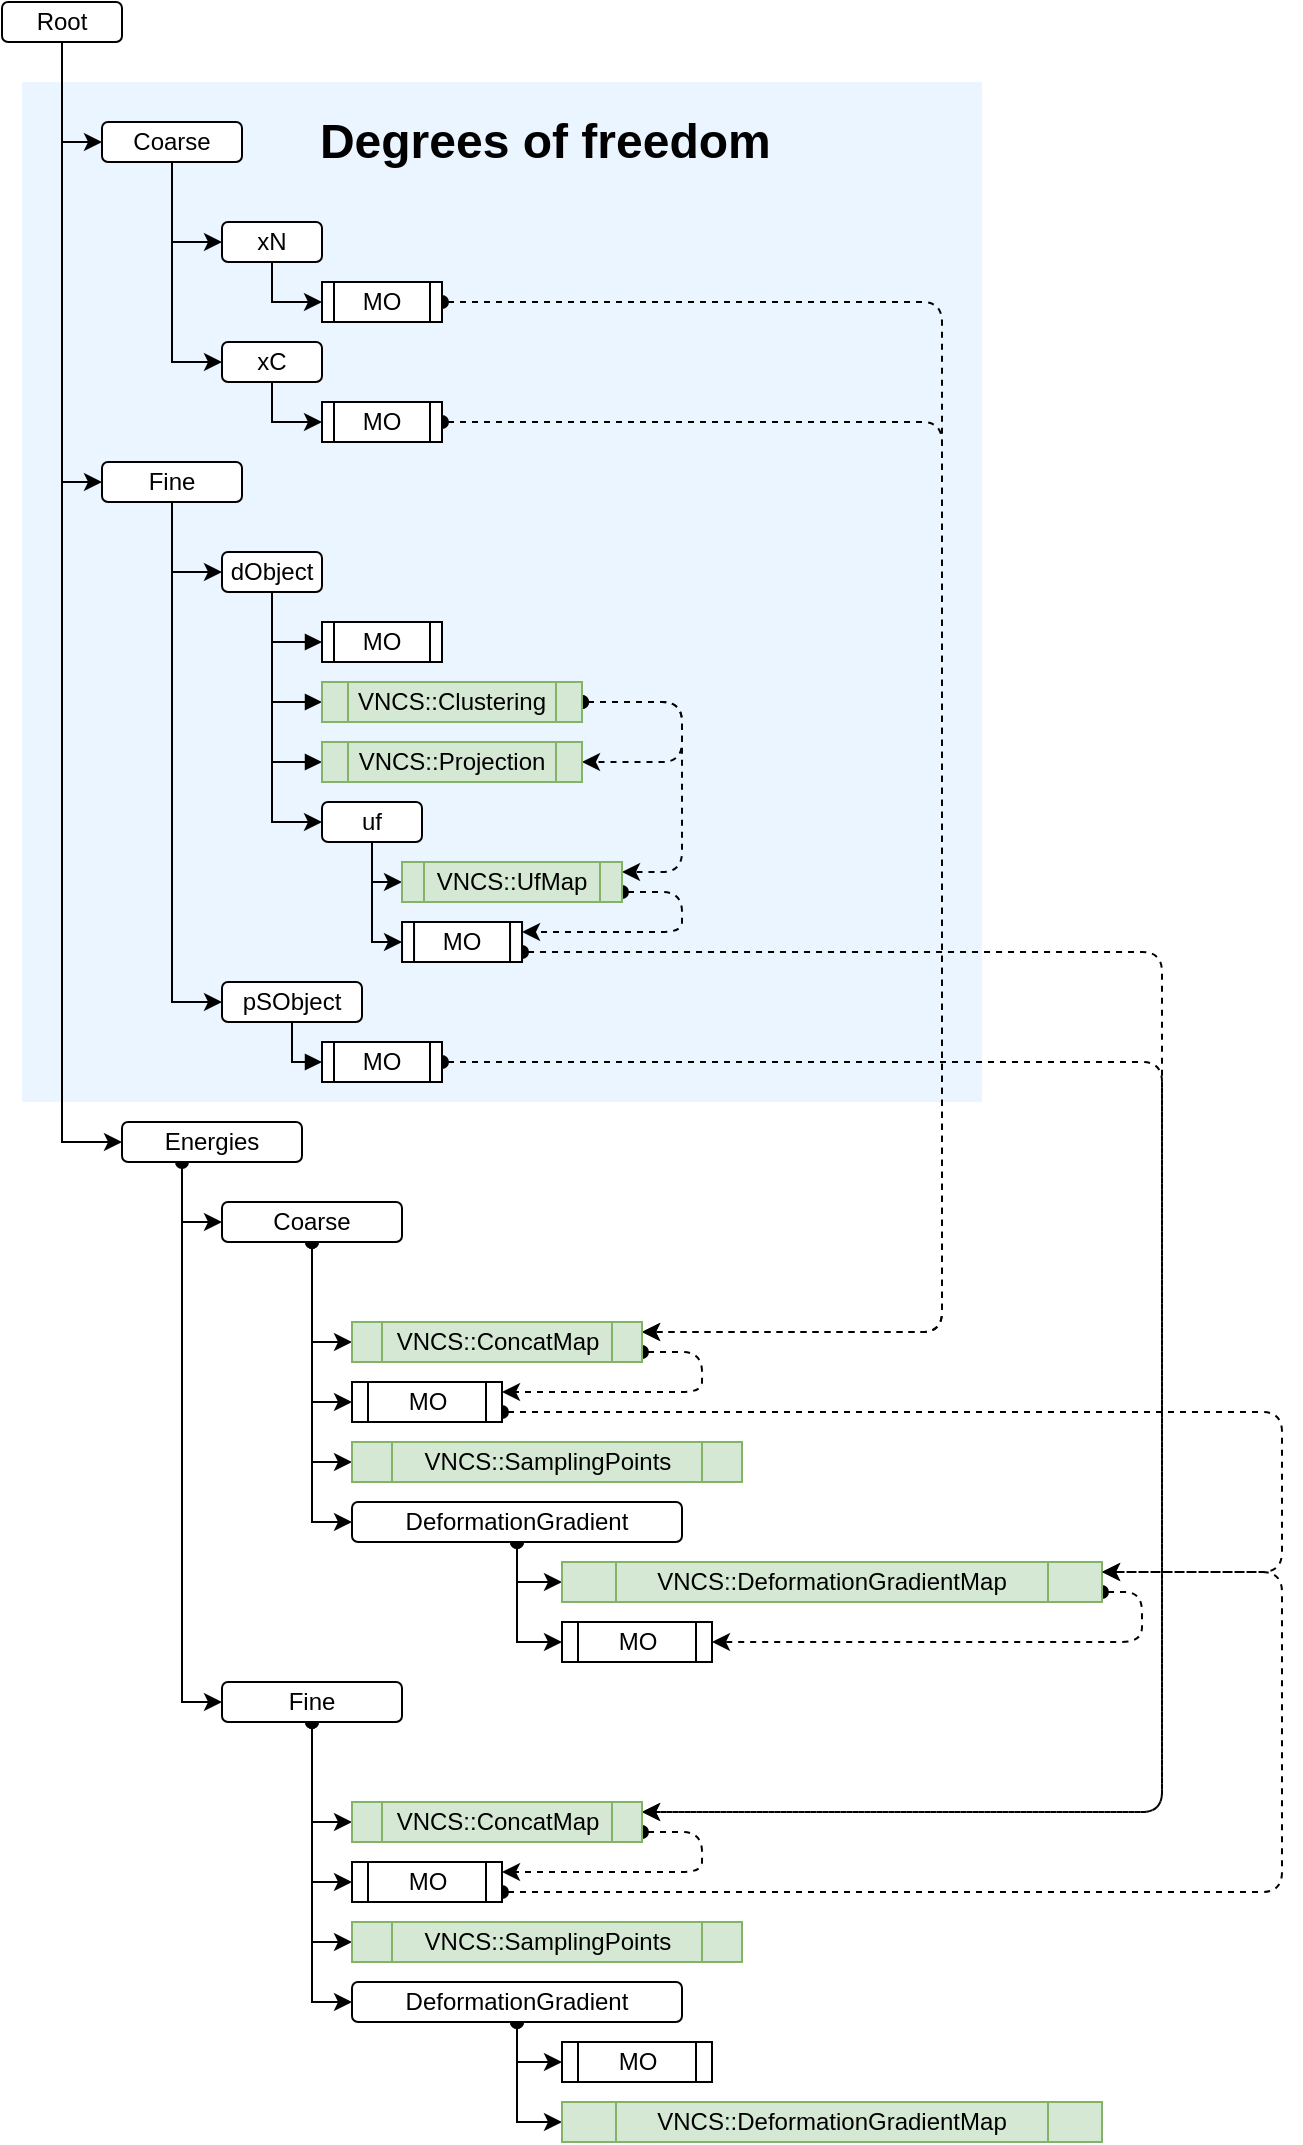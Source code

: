 <mxfile version="13.1.3">
    <diagram id="bVwRi_h-47pYHwRibMun" name="Page-1">
        <mxGraphModel dx="840" dy="633" grid="1" gridSize="10" guides="1" tooltips="1" connect="1" arrows="1" fold="1" page="1" pageScale="1" pageWidth="850" pageHeight="2500" math="1" shadow="0">
            <root>
                <mxCell id="0"/>
                <mxCell id="1" parent="0"/>
                <mxCell id="PsdoCoqwqm3rHweGqT6z-10" value="" style="rounded=0;whiteSpace=wrap;html=1;align=center;fillColor=#99CCFF;opacity=20;strokeColor=none;" parent="1" vertex="1">
                    <mxGeometry x="80" y="90" width="480" height="510" as="geometry"/>
                </mxCell>
                <mxCell id="10OmN_ZCQDgGou8mG0bi-29" style="edgeStyle=orthogonalEdgeStyle;rounded=0;orthogonalLoop=1;jettySize=auto;html=1;entryX=0;entryY=0.5;entryDx=0;entryDy=0;" parent="1" source="10OmN_ZCQDgGou8mG0bi-1" target="10OmN_ZCQDgGou8mG0bi-6" edge="1">
                    <mxGeometry relative="1" as="geometry"/>
                </mxCell>
                <mxCell id="10OmN_ZCQDgGou8mG0bi-35" style="edgeStyle=orthogonalEdgeStyle;rounded=0;orthogonalLoop=1;jettySize=auto;html=1;entryX=0;entryY=0.5;entryDx=0;entryDy=0;" parent="1" source="10OmN_ZCQDgGou8mG0bi-1" target="10OmN_ZCQDgGou8mG0bi-7" edge="1">
                    <mxGeometry relative="1" as="geometry"/>
                </mxCell>
                <mxCell id="PsdoCoqwqm3rHweGqT6z-24" style="edgeStyle=orthogonalEdgeStyle;rounded=0;orthogonalLoop=1;jettySize=auto;html=1;entryX=0;entryY=0.5;entryDx=0;entryDy=0;startArrow=none;startFill=0;" parent="1" source="10OmN_ZCQDgGou8mG0bi-1" target="PsdoCoqwqm3rHweGqT6z-21" edge="1">
                    <mxGeometry relative="1" as="geometry"/>
                </mxCell>
                <mxCell id="10OmN_ZCQDgGou8mG0bi-1" value="Root" style="rounded=1;whiteSpace=wrap;html=1;" parent="1" vertex="1">
                    <mxGeometry x="70" y="50" width="60" height="20" as="geometry"/>
                </mxCell>
                <mxCell id="10OmN_ZCQDgGou8mG0bi-41" style="edgeStyle=orthogonalEdgeStyle;rounded=0;orthogonalLoop=1;jettySize=auto;html=1;entryX=0;entryY=0.5;entryDx=0;entryDy=0;" parent="1" source="10OmN_ZCQDgGou8mG0bi-2" target="10OmN_ZCQDgGou8mG0bi-40" edge="1">
                    <mxGeometry relative="1" as="geometry"/>
                </mxCell>
                <mxCell id="10OmN_ZCQDgGou8mG0bi-2" value="xN" style="rounded=1;whiteSpace=wrap;html=1;" parent="1" vertex="1">
                    <mxGeometry x="180" y="160" width="50" height="20" as="geometry"/>
                </mxCell>
                <mxCell id="10OmN_ZCQDgGou8mG0bi-43" style="edgeStyle=orthogonalEdgeStyle;rounded=0;orthogonalLoop=1;jettySize=auto;html=1;entryX=0;entryY=0.5;entryDx=0;entryDy=0;" parent="1" source="10OmN_ZCQDgGou8mG0bi-3" target="10OmN_ZCQDgGou8mG0bi-42" edge="1">
                    <mxGeometry relative="1" as="geometry"/>
                </mxCell>
                <mxCell id="10OmN_ZCQDgGou8mG0bi-3" value="xC" style="rounded=1;whiteSpace=wrap;html=1;" parent="1" vertex="1">
                    <mxGeometry x="180" y="220" width="50" height="20" as="geometry"/>
                </mxCell>
                <mxCell id="10OmN_ZCQDgGou8mG0bi-60" style="edgeStyle=orthogonalEdgeStyle;rounded=0;orthogonalLoop=1;jettySize=auto;html=1;entryX=0;entryY=0.5;entryDx=0;entryDy=0;startArrow=none;startFill=0;endArrow=block;endFill=1;" parent="1" source="10OmN_ZCQDgGou8mG0bi-4" target="10OmN_ZCQDgGou8mG0bi-59" edge="1">
                    <mxGeometry relative="1" as="geometry"/>
                </mxCell>
                <mxCell id="10OmN_ZCQDgGou8mG0bi-68" style="edgeStyle=orthogonalEdgeStyle;rounded=0;orthogonalLoop=1;jettySize=auto;html=1;entryX=0;entryY=0.5;entryDx=0;entryDy=0;startArrow=none;startFill=0;endArrow=block;endFill=1;" parent="1" source="10OmN_ZCQDgGou8mG0bi-4" target="10OmN_ZCQDgGou8mG0bi-66" edge="1">
                    <mxGeometry relative="1" as="geometry"/>
                </mxCell>
                <mxCell id="10OmN_ZCQDgGou8mG0bi-69" style="edgeStyle=orthogonalEdgeStyle;rounded=0;orthogonalLoop=1;jettySize=auto;html=1;entryX=0;entryY=0.5;entryDx=0;entryDy=0;startArrow=none;startFill=0;endArrow=block;endFill=1;" parent="1" source="10OmN_ZCQDgGou8mG0bi-4" target="10OmN_ZCQDgGou8mG0bi-67" edge="1">
                    <mxGeometry relative="1" as="geometry"/>
                </mxCell>
                <mxCell id="MulIUXsc9k4INs1ChKP5-11" style="edgeStyle=orthogonalEdgeStyle;rounded=0;orthogonalLoop=1;jettySize=auto;html=1;entryX=0;entryY=0.5;entryDx=0;entryDy=0;" parent="1" source="10OmN_ZCQDgGou8mG0bi-4" target="MulIUXsc9k4INs1ChKP5-3" edge="1">
                    <mxGeometry relative="1" as="geometry"/>
                </mxCell>
                <mxCell id="10OmN_ZCQDgGou8mG0bi-4" value="dObject" style="rounded=1;whiteSpace=wrap;html=1;" parent="1" vertex="1">
                    <mxGeometry x="180" y="325" width="50" height="20" as="geometry"/>
                </mxCell>
                <mxCell id="10OmN_ZCQDgGou8mG0bi-62" style="edgeStyle=orthogonalEdgeStyle;rounded=0;orthogonalLoop=1;jettySize=auto;html=1;entryX=0;entryY=0.5;entryDx=0;entryDy=0;startArrow=none;startFill=0;endArrow=block;endFill=1;" parent="1" source="10OmN_ZCQDgGou8mG0bi-5" target="10OmN_ZCQDgGou8mG0bi-61" edge="1">
                    <mxGeometry relative="1" as="geometry">
                        <Array as="points">
                            <mxPoint x="215" y="580"/>
                        </Array>
                    </mxGeometry>
                </mxCell>
                <mxCell id="10OmN_ZCQDgGou8mG0bi-5" value="pSObject" style="rounded=1;whiteSpace=wrap;html=1;" parent="1" vertex="1">
                    <mxGeometry x="180" y="540" width="70" height="20" as="geometry"/>
                </mxCell>
                <mxCell id="10OmN_ZCQDgGou8mG0bi-31" style="edgeStyle=orthogonalEdgeStyle;rounded=0;orthogonalLoop=1;jettySize=auto;html=1;entryX=0;entryY=0.5;entryDx=0;entryDy=0;" parent="1" source="10OmN_ZCQDgGou8mG0bi-6" target="10OmN_ZCQDgGou8mG0bi-2" edge="1">
                    <mxGeometry relative="1" as="geometry"/>
                </mxCell>
                <mxCell id="10OmN_ZCQDgGou8mG0bi-34" style="edgeStyle=orthogonalEdgeStyle;rounded=0;orthogonalLoop=1;jettySize=auto;html=1;entryX=0;entryY=0.5;entryDx=0;entryDy=0;" parent="1" source="10OmN_ZCQDgGou8mG0bi-6" target="10OmN_ZCQDgGou8mG0bi-3" edge="1">
                    <mxGeometry relative="1" as="geometry"/>
                </mxCell>
                <mxCell id="10OmN_ZCQDgGou8mG0bi-6" value="Coarse" style="rounded=1;whiteSpace=wrap;html=1;" parent="1" vertex="1">
                    <mxGeometry x="120" y="110" width="70" height="20" as="geometry"/>
                </mxCell>
                <mxCell id="10OmN_ZCQDgGou8mG0bi-36" style="edgeStyle=orthogonalEdgeStyle;rounded=0;orthogonalLoop=1;jettySize=auto;html=1;entryX=0;entryY=0.5;entryDx=0;entryDy=0;" parent="1" source="10OmN_ZCQDgGou8mG0bi-7" target="10OmN_ZCQDgGou8mG0bi-4" edge="1">
                    <mxGeometry relative="1" as="geometry"/>
                </mxCell>
                <mxCell id="10OmN_ZCQDgGou8mG0bi-37" style="edgeStyle=orthogonalEdgeStyle;rounded=0;orthogonalLoop=1;jettySize=auto;html=1;entryX=0;entryY=0.5;entryDx=0;entryDy=0;" parent="1" source="10OmN_ZCQDgGou8mG0bi-7" target="10OmN_ZCQDgGou8mG0bi-5" edge="1">
                    <mxGeometry relative="1" as="geometry"/>
                </mxCell>
                <mxCell id="10OmN_ZCQDgGou8mG0bi-7" value="Fine" style="rounded=1;whiteSpace=wrap;html=1;" parent="1" vertex="1">
                    <mxGeometry x="120" y="280" width="70" height="20" as="geometry"/>
                </mxCell>
                <mxCell id="10OmN_ZCQDgGou8mG0bi-28" style="edgeStyle=orthogonalEdgeStyle;rounded=0;orthogonalLoop=1;jettySize=auto;html=1;exitX=0.5;exitY=1;exitDx=0;exitDy=0;" parent="1" source="10OmN_ZCQDgGou8mG0bi-1" target="10OmN_ZCQDgGou8mG0bi-1" edge="1">
                    <mxGeometry relative="1" as="geometry"/>
                </mxCell>
                <mxCell id="2" style="edgeStyle=orthogonalEdgeStyle;rounded=1;orthogonalLoop=1;jettySize=auto;html=1;exitX=1;exitY=0.5;exitDx=0;exitDy=0;entryX=1;entryY=0.25;entryDx=0;entryDy=0;dashed=1;startArrow=oval;startFill=1;" edge="1" parent="1" source="10OmN_ZCQDgGou8mG0bi-40" target="PsdoCoqwqm3rHweGqT6z-27">
                    <mxGeometry relative="1" as="geometry">
                        <Array as="points">
                            <mxPoint x="540" y="200"/>
                            <mxPoint x="540" y="715"/>
                        </Array>
                    </mxGeometry>
                </mxCell>
                <mxCell id="10OmN_ZCQDgGou8mG0bi-40" value="MO" style="shape=process;whiteSpace=wrap;html=1;backgroundOutline=1;" parent="1" vertex="1">
                    <mxGeometry x="230" y="190" width="60" height="20" as="geometry"/>
                </mxCell>
                <mxCell id="3" style="edgeStyle=orthogonalEdgeStyle;rounded=1;orthogonalLoop=1;jettySize=auto;html=1;entryX=1;entryY=0.25;entryDx=0;entryDy=0;dashed=1;startArrow=oval;startFill=1;" edge="1" parent="1" source="10OmN_ZCQDgGou8mG0bi-42" target="PsdoCoqwqm3rHweGqT6z-27">
                    <mxGeometry relative="1" as="geometry">
                        <Array as="points">
                            <mxPoint x="540" y="260"/>
                            <mxPoint x="540" y="715"/>
                        </Array>
                    </mxGeometry>
                </mxCell>
                <mxCell id="10OmN_ZCQDgGou8mG0bi-42" value="MO" style="shape=process;whiteSpace=wrap;html=1;backgroundOutline=1;" parent="1" vertex="1">
                    <mxGeometry x="230" y="250" width="60" height="20" as="geometry"/>
                </mxCell>
                <mxCell id="10OmN_ZCQDgGou8mG0bi-59" value="MO" style="shape=process;whiteSpace=wrap;html=1;backgroundOutline=1;" parent="1" vertex="1">
                    <mxGeometry x="230" y="360" width="60" height="20" as="geometry"/>
                </mxCell>
                <mxCell id="30" style="edgeStyle=orthogonalEdgeStyle;rounded=1;orthogonalLoop=1;jettySize=auto;html=1;entryX=1;entryY=0.25;entryDx=0;entryDy=0;startArrow=oval;startFill=1;dashed=1;" edge="1" parent="1" source="10OmN_ZCQDgGou8mG0bi-61" target="21">
                    <mxGeometry relative="1" as="geometry">
                        <Array as="points">
                            <mxPoint x="650" y="580"/>
                            <mxPoint x="650" y="955"/>
                        </Array>
                    </mxGeometry>
                </mxCell>
                <mxCell id="10OmN_ZCQDgGou8mG0bi-61" value="MO" style="shape=process;whiteSpace=wrap;html=1;backgroundOutline=1;" parent="1" vertex="1">
                    <mxGeometry x="230" y="570" width="60" height="20" as="geometry"/>
                </mxCell>
                <mxCell id="MulIUXsc9k4INs1ChKP5-14" style="edgeStyle=orthogonalEdgeStyle;rounded=1;orthogonalLoop=1;jettySize=auto;html=1;exitX=1;exitY=0.5;exitDx=0;exitDy=0;entryX=1;entryY=0.25;entryDx=0;entryDy=0;dashed=1;startArrow=oval;startFill=1;" parent="1" source="10OmN_ZCQDgGou8mG0bi-66" target="MulIUXsc9k4INs1ChKP5-6" edge="1">
                    <mxGeometry relative="1" as="geometry">
                        <Array as="points">
                            <mxPoint x="410" y="400"/>
                            <mxPoint x="410" y="485"/>
                        </Array>
                    </mxGeometry>
                </mxCell>
                <mxCell id="MulIUXsc9k4INs1ChKP5-15" style="edgeStyle=orthogonalEdgeStyle;rounded=1;orthogonalLoop=1;jettySize=auto;html=1;exitX=1;exitY=0.5;exitDx=0;exitDy=0;entryX=1;entryY=0.5;entryDx=0;entryDy=0;dashed=1;startArrow=oval;startFill=1;" parent="1" source="10OmN_ZCQDgGou8mG0bi-66" target="10OmN_ZCQDgGou8mG0bi-67" edge="1">
                    <mxGeometry relative="1" as="geometry">
                        <Array as="points">
                            <mxPoint x="410" y="400"/>
                            <mxPoint x="410" y="430"/>
                        </Array>
                    </mxGeometry>
                </mxCell>
                <mxCell id="10OmN_ZCQDgGou8mG0bi-66" value="VNCS::Clustering" style="shape=process;whiteSpace=wrap;html=1;backgroundOutline=1;fillColor=#d5e8d4;strokeColor=#82b366;" parent="1" vertex="1">
                    <mxGeometry x="230" y="390" width="130" height="20" as="geometry"/>
                </mxCell>
                <mxCell id="10OmN_ZCQDgGou8mG0bi-67" value="VNCS::Projection" style="shape=process;whiteSpace=wrap;html=1;backgroundOutline=1;fillColor=#d5e8d4;strokeColor=#82b366;" parent="1" vertex="1">
                    <mxGeometry x="230" y="420" width="130" height="20" as="geometry"/>
                </mxCell>
                <mxCell id="PsdoCoqwqm3rHweGqT6z-12" value="&lt;h1&gt;Degrees of freedom&amp;nbsp;&lt;/h1&gt;" style="text;html=1;strokeColor=none;fillColor=none;spacing=5;spacingTop=-20;whiteSpace=wrap;overflow=hidden;rounded=0;align=center;" parent="1" vertex="1">
                    <mxGeometry x="220" y="100" width="250" height="40" as="geometry"/>
                </mxCell>
                <mxCell id="PsdoCoqwqm3rHweGqT6z-23" style="edgeStyle=orthogonalEdgeStyle;rounded=0;orthogonalLoop=1;jettySize=auto;html=1;entryX=0;entryY=0.5;entryDx=0;entryDy=0;startArrow=none;startFill=0;" parent="1" source="PsdoCoqwqm3rHweGqT6z-21" target="PsdoCoqwqm3rHweGqT6z-22" edge="1">
                    <mxGeometry relative="1" as="geometry">
                        <Array as="points">
                            <mxPoint x="160" y="660"/>
                        </Array>
                    </mxGeometry>
                </mxCell>
                <mxCell id="29" style="edgeStyle=orthogonalEdgeStyle;rounded=0;orthogonalLoop=1;jettySize=auto;html=1;entryX=0;entryY=0.5;entryDx=0;entryDy=0;startArrow=oval;startFill=1;" edge="1" parent="1" source="PsdoCoqwqm3rHweGqT6z-21" target="18">
                    <mxGeometry relative="1" as="geometry">
                        <Array as="points">
                            <mxPoint x="160" y="900"/>
                        </Array>
                    </mxGeometry>
                </mxCell>
                <mxCell id="PsdoCoqwqm3rHweGqT6z-21" value="Energies" style="rounded=1;whiteSpace=wrap;html=1;" parent="1" vertex="1">
                    <mxGeometry x="130" y="610" width="90" height="20" as="geometry"/>
                </mxCell>
                <mxCell id="PsdoCoqwqm3rHweGqT6z-28" style="edgeStyle=orthogonalEdgeStyle;rounded=0;orthogonalLoop=1;jettySize=auto;html=1;entryX=0;entryY=0.5;entryDx=0;entryDy=0;startArrow=none;startFill=0;" parent="1" source="PsdoCoqwqm3rHweGqT6z-22" target="PsdoCoqwqm3rHweGqT6z-27" edge="1">
                    <mxGeometry relative="1" as="geometry"/>
                </mxCell>
                <mxCell id="PsdoCoqwqm3rHweGqT6z-30" style="edgeStyle=orthogonalEdgeStyle;rounded=0;orthogonalLoop=1;jettySize=auto;html=1;entryX=0;entryY=0.5;entryDx=0;entryDy=0;startArrow=none;startFill=0;" parent="1" source="PsdoCoqwqm3rHweGqT6z-22" target="PsdoCoqwqm3rHweGqT6z-29" edge="1">
                    <mxGeometry relative="1" as="geometry"/>
                </mxCell>
                <mxCell id="6" style="edgeStyle=orthogonalEdgeStyle;rounded=0;orthogonalLoop=1;jettySize=auto;html=1;entryX=0;entryY=0.5;entryDx=0;entryDy=0;startArrow=oval;startFill=1;" edge="1" parent="1" source="PsdoCoqwqm3rHweGqT6z-22" target="5">
                    <mxGeometry relative="1" as="geometry"/>
                </mxCell>
                <mxCell id="8" style="edgeStyle=orthogonalEdgeStyle;rounded=0;orthogonalLoop=1;jettySize=auto;html=1;entryX=0;entryY=0.5;entryDx=0;entryDy=0;startArrow=oval;startFill=1;" edge="1" parent="1" source="PsdoCoqwqm3rHweGqT6z-22" target="7">
                    <mxGeometry relative="1" as="geometry"/>
                </mxCell>
                <mxCell id="PsdoCoqwqm3rHweGqT6z-22" value="Coarse" style="rounded=1;whiteSpace=wrap;html=1;" parent="1" vertex="1">
                    <mxGeometry x="180" y="650" width="90" height="20" as="geometry"/>
                </mxCell>
                <mxCell id="4" style="edgeStyle=orthogonalEdgeStyle;rounded=1;orthogonalLoop=1;jettySize=auto;html=1;entryX=1;entryY=0.25;entryDx=0;entryDy=0;dashed=1;exitX=1;exitY=0.75;exitDx=0;exitDy=0;startArrow=oval;startFill=1;" edge="1" parent="1" source="PsdoCoqwqm3rHweGqT6z-27" target="PsdoCoqwqm3rHweGqT6z-29">
                    <mxGeometry relative="1" as="geometry">
                        <Array as="points">
                            <mxPoint x="420" y="725"/>
                            <mxPoint x="420" y="745"/>
                        </Array>
                    </mxGeometry>
                </mxCell>
                <mxCell id="PsdoCoqwqm3rHweGqT6z-27" value="VNCS::ConcatMap" style="shape=process;whiteSpace=wrap;html=1;backgroundOutline=1;fillColor=#d5e8d4;strokeColor=#82b366;" parent="1" vertex="1">
                    <mxGeometry x="245" y="710" width="145" height="20" as="geometry"/>
                </mxCell>
                <mxCell id="33" style="edgeStyle=orthogonalEdgeStyle;rounded=1;orthogonalLoop=1;jettySize=auto;html=1;exitX=1;exitY=0.75;exitDx=0;exitDy=0;entryX=1;entryY=0.25;entryDx=0;entryDy=0;dashed=1;startArrow=oval;startFill=1;" edge="1" parent="1" source="PsdoCoqwqm3rHweGqT6z-29" target="11">
                    <mxGeometry relative="1" as="geometry">
                        <Array as="points">
                            <mxPoint x="710" y="755"/>
                            <mxPoint x="710" y="835"/>
                        </Array>
                    </mxGeometry>
                </mxCell>
                <mxCell id="PsdoCoqwqm3rHweGqT6z-29" value="MO" style="shape=process;whiteSpace=wrap;html=1;backgroundOutline=1;" parent="1" vertex="1">
                    <mxGeometry x="245" y="740" width="75" height="20" as="geometry"/>
                </mxCell>
                <mxCell id="MulIUXsc9k4INs1ChKP5-12" style="edgeStyle=orthogonalEdgeStyle;rounded=0;orthogonalLoop=1;jettySize=auto;html=1;entryX=0;entryY=0.5;entryDx=0;entryDy=0;" parent="1" source="MulIUXsc9k4INs1ChKP5-3" target="MulIUXsc9k4INs1ChKP5-6" edge="1">
                    <mxGeometry relative="1" as="geometry"/>
                </mxCell>
                <mxCell id="MulIUXsc9k4INs1ChKP5-13" style="edgeStyle=orthogonalEdgeStyle;rounded=0;orthogonalLoop=1;jettySize=auto;html=1;entryX=0;entryY=0.5;entryDx=0;entryDy=0;" parent="1" source="MulIUXsc9k4INs1ChKP5-3" target="MulIUXsc9k4INs1ChKP5-4" edge="1">
                    <mxGeometry relative="1" as="geometry">
                        <Array as="points">
                            <mxPoint x="255" y="520"/>
                        </Array>
                    </mxGeometry>
                </mxCell>
                <mxCell id="MulIUXsc9k4INs1ChKP5-3" value="uf" style="rounded=1;whiteSpace=wrap;html=1;" parent="1" vertex="1">
                    <mxGeometry x="230.0" y="450" width="50" height="20" as="geometry"/>
                </mxCell>
                <mxCell id="31" style="edgeStyle=orthogonalEdgeStyle;rounded=1;orthogonalLoop=1;jettySize=auto;html=1;entryX=1;entryY=0.25;entryDx=0;entryDy=0;dashed=1;startArrow=oval;startFill=1;exitX=1;exitY=0.75;exitDx=0;exitDy=0;" edge="1" parent="1" source="MulIUXsc9k4INs1ChKP5-4" target="21">
                    <mxGeometry relative="1" as="geometry">
                        <Array as="points">
                            <mxPoint x="650" y="525"/>
                            <mxPoint x="650" y="955"/>
                        </Array>
                    </mxGeometry>
                </mxCell>
                <mxCell id="MulIUXsc9k4INs1ChKP5-4" value="MO" style="shape=process;whiteSpace=wrap;html=1;backgroundOutline=1;" parent="1" vertex="1">
                    <mxGeometry x="270.02" y="510" width="60" height="20" as="geometry"/>
                </mxCell>
                <mxCell id="MulIUXsc9k4INs1ChKP5-5" style="edgeStyle=orthogonalEdgeStyle;rounded=1;orthogonalLoop=1;jettySize=auto;html=1;exitX=1;exitY=0.75;exitDx=0;exitDy=0;dashed=1;startArrow=oval;startFill=1;entryX=1;entryY=0.25;entryDx=0;entryDy=0;" parent="1" source="MulIUXsc9k4INs1ChKP5-6" target="MulIUXsc9k4INs1ChKP5-4" edge="1">
                    <mxGeometry relative="1" as="geometry">
                        <mxPoint x="340.0" y="570" as="targetPoint"/>
                        <Array as="points">
                            <mxPoint x="410" y="495"/>
                            <mxPoint x="410" y="515"/>
                        </Array>
                    </mxGeometry>
                </mxCell>
                <mxCell id="MulIUXsc9k4INs1ChKP5-6" value="VNCS::UfMap" style="shape=process;whiteSpace=wrap;html=1;backgroundOutline=1;fillColor=#d5e8d4;strokeColor=#82b366;" parent="1" vertex="1">
                    <mxGeometry x="270" y="480" width="110" height="20" as="geometry"/>
                </mxCell>
                <mxCell id="5" value="VNCS::SamplingPoints" style="shape=process;whiteSpace=wrap;html=1;backgroundOutline=1;fillColor=#d5e8d4;strokeColor=#82b366;" vertex="1" parent="1">
                    <mxGeometry x="245" y="770" width="195" height="20" as="geometry"/>
                </mxCell>
                <mxCell id="12" style="edgeStyle=orthogonalEdgeStyle;rounded=0;orthogonalLoop=1;jettySize=auto;html=1;entryX=0;entryY=0.5;entryDx=0;entryDy=0;startArrow=oval;startFill=1;" edge="1" parent="1" source="7" target="11">
                    <mxGeometry relative="1" as="geometry"/>
                </mxCell>
                <mxCell id="37" style="edgeStyle=orthogonalEdgeStyle;rounded=0;orthogonalLoop=1;jettySize=auto;html=1;entryX=0;entryY=0.5;entryDx=0;entryDy=0;startArrow=oval;startFill=1;" edge="1" parent="1" source="7" target="34">
                    <mxGeometry relative="1" as="geometry"/>
                </mxCell>
                <mxCell id="7" value="DeformationGradient" style="rounded=1;whiteSpace=wrap;html=1;" vertex="1" parent="1">
                    <mxGeometry x="245" y="800" width="165" height="20" as="geometry"/>
                </mxCell>
                <mxCell id="38" style="edgeStyle=orthogonalEdgeStyle;rounded=1;orthogonalLoop=1;jettySize=auto;html=1;entryX=1;entryY=0.5;entryDx=0;entryDy=0;startArrow=oval;startFill=1;exitX=1;exitY=0.75;exitDx=0;exitDy=0;dashed=1;" edge="1" parent="1" source="11" target="34">
                    <mxGeometry relative="1" as="geometry"/>
                </mxCell>
                <mxCell id="11" value="VNCS::DeformationGradientMap" style="shape=process;whiteSpace=wrap;html=1;backgroundOutline=1;fillColor=#d5e8d4;strokeColor=#82b366;" vertex="1" parent="1">
                    <mxGeometry x="350" y="830" width="270" height="20" as="geometry"/>
                </mxCell>
                <mxCell id="14" style="edgeStyle=orthogonalEdgeStyle;rounded=0;orthogonalLoop=1;jettySize=auto;html=1;entryX=0;entryY=0.5;entryDx=0;entryDy=0;startArrow=none;startFill=0;" edge="1" parent="1" source="18" target="21">
                    <mxGeometry relative="1" as="geometry"/>
                </mxCell>
                <mxCell id="15" style="edgeStyle=orthogonalEdgeStyle;rounded=0;orthogonalLoop=1;jettySize=auto;html=1;entryX=0;entryY=0.5;entryDx=0;entryDy=0;startArrow=none;startFill=0;" edge="1" parent="1" source="18" target="22">
                    <mxGeometry relative="1" as="geometry"/>
                </mxCell>
                <mxCell id="16" style="edgeStyle=orthogonalEdgeStyle;rounded=0;orthogonalLoop=1;jettySize=auto;html=1;entryX=0;entryY=0.5;entryDx=0;entryDy=0;startArrow=oval;startFill=1;" edge="1" parent="1" source="18" target="23">
                    <mxGeometry relative="1" as="geometry"/>
                </mxCell>
                <mxCell id="17" style="edgeStyle=orthogonalEdgeStyle;rounded=0;orthogonalLoop=1;jettySize=auto;html=1;entryX=0;entryY=0.5;entryDx=0;entryDy=0;startArrow=oval;startFill=1;" edge="1" parent="1" source="18" target="26">
                    <mxGeometry relative="1" as="geometry"/>
                </mxCell>
                <mxCell id="18" value="Fine" style="rounded=1;whiteSpace=wrap;html=1;" vertex="1" parent="1">
                    <mxGeometry x="180" y="890" width="90" height="20" as="geometry"/>
                </mxCell>
                <mxCell id="20" style="edgeStyle=orthogonalEdgeStyle;rounded=1;orthogonalLoop=1;jettySize=auto;html=1;entryX=1;entryY=0.25;entryDx=0;entryDy=0;dashed=1;exitX=1;exitY=0.75;exitDx=0;exitDy=0;startArrow=oval;startFill=1;" edge="1" parent="1" source="21" target="22">
                    <mxGeometry relative="1" as="geometry">
                        <Array as="points">
                            <mxPoint x="420" y="965"/>
                            <mxPoint x="420" y="985"/>
                        </Array>
                    </mxGeometry>
                </mxCell>
                <mxCell id="21" value="VNCS::ConcatMap" style="shape=process;whiteSpace=wrap;html=1;backgroundOutline=1;fillColor=#d5e8d4;strokeColor=#82b366;" vertex="1" parent="1">
                    <mxGeometry x="245" y="950" width="145" height="20" as="geometry"/>
                </mxCell>
                <mxCell id="32" style="edgeStyle=orthogonalEdgeStyle;rounded=1;orthogonalLoop=1;jettySize=auto;html=1;entryX=1;entryY=0.25;entryDx=0;entryDy=0;dashed=1;startArrow=oval;startFill=1;exitX=1;exitY=0.75;exitDx=0;exitDy=0;" edge="1" parent="1" source="22" target="11">
                    <mxGeometry relative="1" as="geometry">
                        <Array as="points">
                            <mxPoint x="710" y="995"/>
                            <mxPoint x="710" y="835"/>
                        </Array>
                    </mxGeometry>
                </mxCell>
                <mxCell id="22" value="MO" style="shape=process;whiteSpace=wrap;html=1;backgroundOutline=1;" vertex="1" parent="1">
                    <mxGeometry x="245" y="980" width="75" height="20" as="geometry"/>
                </mxCell>
                <mxCell id="23" value="VNCS::SamplingPoints" style="shape=process;whiteSpace=wrap;html=1;backgroundOutline=1;fillColor=#d5e8d4;strokeColor=#82b366;" vertex="1" parent="1">
                    <mxGeometry x="245" y="1010" width="195" height="20" as="geometry"/>
                </mxCell>
                <mxCell id="24" style="edgeStyle=orthogonalEdgeStyle;rounded=0;orthogonalLoop=1;jettySize=auto;html=1;entryX=0;entryY=0.5;entryDx=0;entryDy=0;startArrow=oval;startFill=1;" edge="1" parent="1" source="26" target="27">
                    <mxGeometry relative="1" as="geometry"/>
                </mxCell>
                <mxCell id="25" style="edgeStyle=orthogonalEdgeStyle;rounded=0;orthogonalLoop=1;jettySize=auto;html=1;entryX=0;entryY=0.5;entryDx=0;entryDy=0;startArrow=oval;startFill=1;" edge="1" parent="1" source="26" target="28">
                    <mxGeometry relative="1" as="geometry"/>
                </mxCell>
                <mxCell id="26" value="DeformationGradient" style="rounded=1;whiteSpace=wrap;html=1;" vertex="1" parent="1">
                    <mxGeometry x="245" y="1040" width="165" height="20" as="geometry"/>
                </mxCell>
                <mxCell id="27" value="MO" style="shape=process;whiteSpace=wrap;html=1;backgroundOutline=1;" vertex="1" parent="1">
                    <mxGeometry x="350" y="1070" width="75" height="20" as="geometry"/>
                </mxCell>
                <mxCell id="28" value="VNCS::DeformationGradientMap" style="shape=process;whiteSpace=wrap;html=1;backgroundOutline=1;fillColor=#d5e8d4;strokeColor=#82b366;" vertex="1" parent="1">
                    <mxGeometry x="350" y="1100" width="270" height="20" as="geometry"/>
                </mxCell>
                <mxCell id="34" value="MO" style="shape=process;whiteSpace=wrap;html=1;backgroundOutline=1;" vertex="1" parent="1">
                    <mxGeometry x="350" y="860" width="75" height="20" as="geometry"/>
                </mxCell>
            </root>
        </mxGraphModel>
    </diagram>
</mxfile>